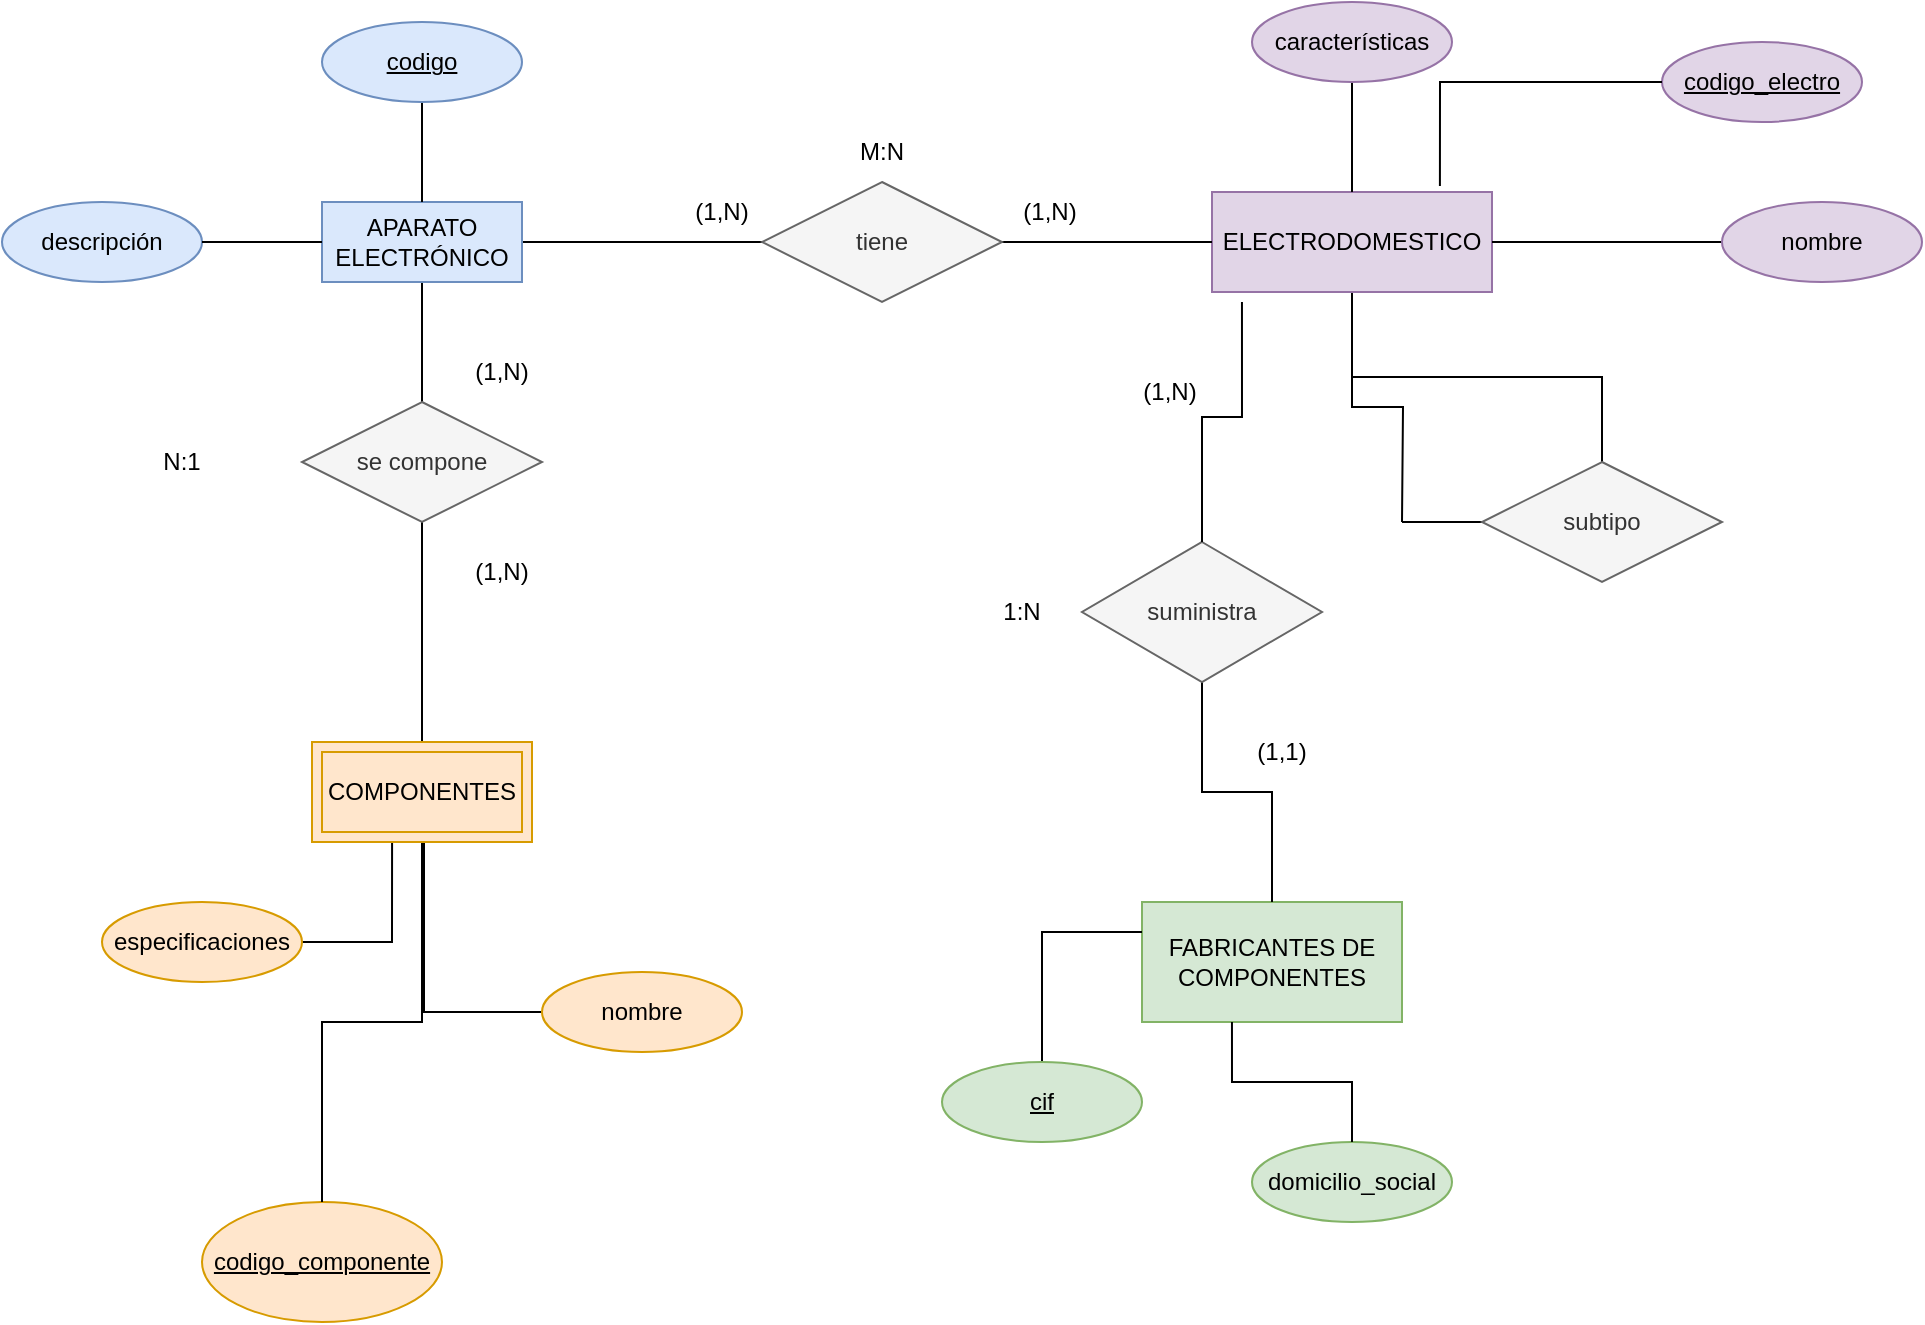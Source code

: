 <mxfile version="22.1.0" type="github">
  <diagram name="Página-1" id="kZzjBOtZdgCjKEi3ihvN">
    <mxGraphModel dx="2261" dy="739" grid="1" gridSize="10" guides="1" tooltips="1" connect="1" arrows="1" fold="1" page="1" pageScale="1" pageWidth="827" pageHeight="1169" math="0" shadow="0">
      <root>
        <mxCell id="0" />
        <mxCell id="1" parent="0" />
        <mxCell id="rZsZMv8QqlQnqpzxujtD-1" value="FABRICANTES DE COMPONENTES" style="whiteSpace=wrap;html=1;align=center;fillColor=#d5e8d4;strokeColor=#82b366;" parent="1" vertex="1">
          <mxGeometry x="490" y="530" width="130" height="60" as="geometry" />
        </mxCell>
        <mxCell id="rZsZMv8QqlQnqpzxujtD-29" value="" style="edgeStyle=orthogonalEdgeStyle;rounded=0;orthogonalLoop=1;jettySize=auto;html=1;endArrow=none;endFill=0;" parent="1" source="rZsZMv8QqlQnqpzxujtD-3" target="rZsZMv8QqlQnqpzxujtD-28" edge="1">
          <mxGeometry relative="1" as="geometry" />
        </mxCell>
        <mxCell id="rZsZMv8QqlQnqpzxujtD-37" style="edgeStyle=orthogonalEdgeStyle;rounded=0;orthogonalLoop=1;jettySize=auto;html=1;entryX=0.5;entryY=0;entryDx=0;entryDy=0;endArrow=none;endFill=0;" parent="1" source="rZsZMv8QqlQnqpzxujtD-3" target="rZsZMv8QqlQnqpzxujtD-36" edge="1">
          <mxGeometry relative="1" as="geometry" />
        </mxCell>
        <mxCell id="rZsZMv8QqlQnqpzxujtD-3" value="APARATO ELECTRÓNICO" style="whiteSpace=wrap;html=1;align=center;fillColor=#dae8fc;strokeColor=#6c8ebf;" parent="1" vertex="1">
          <mxGeometry x="80" y="180" width="100" height="40" as="geometry" />
        </mxCell>
        <mxCell id="4-droYyWaauPHwiNzlbg-2" style="edgeStyle=orthogonalEdgeStyle;rounded=0;orthogonalLoop=1;jettySize=auto;html=1;endArrow=none;endFill=0;" edge="1" parent="1" source="rZsZMv8QqlQnqpzxujtD-4" target="4-droYyWaauPHwiNzlbg-1">
          <mxGeometry relative="1" as="geometry" />
        </mxCell>
        <mxCell id="4-droYyWaauPHwiNzlbg-3" style="edgeStyle=orthogonalEdgeStyle;rounded=0;orthogonalLoop=1;jettySize=auto;html=1;endArrow=none;endFill=0;" edge="1" parent="1" source="rZsZMv8QqlQnqpzxujtD-4">
          <mxGeometry relative="1" as="geometry">
            <mxPoint x="620" y="340" as="targetPoint" />
          </mxGeometry>
        </mxCell>
        <mxCell id="rZsZMv8QqlQnqpzxujtD-4" value="ELECTRODOMESTICO" style="whiteSpace=wrap;html=1;align=center;fillColor=#e1d5e7;strokeColor=#9673a6;" parent="1" vertex="1">
          <mxGeometry x="525" y="175" width="140" height="50" as="geometry" />
        </mxCell>
        <mxCell id="rZsZMv8QqlQnqpzxujtD-6" style="edgeStyle=orthogonalEdgeStyle;rounded=0;orthogonalLoop=1;jettySize=auto;html=1;endArrow=none;endFill=0;" parent="1" source="rZsZMv8QqlQnqpzxujtD-5" target="rZsZMv8QqlQnqpzxujtD-3" edge="1">
          <mxGeometry relative="1" as="geometry" />
        </mxCell>
        <mxCell id="rZsZMv8QqlQnqpzxujtD-5" value="codigo" style="ellipse;whiteSpace=wrap;html=1;align=center;fontStyle=4;fillColor=#dae8fc;strokeColor=#6c8ebf;" parent="1" vertex="1">
          <mxGeometry x="80" y="90" width="100" height="40" as="geometry" />
        </mxCell>
        <mxCell id="rZsZMv8QqlQnqpzxujtD-8" value="descripción" style="ellipse;whiteSpace=wrap;html=1;align=center;fillColor=#dae8fc;strokeColor=#6c8ebf;" parent="1" vertex="1">
          <mxGeometry x="-80" y="180" width="100" height="40" as="geometry" />
        </mxCell>
        <mxCell id="rZsZMv8QqlQnqpzxujtD-9" style="edgeStyle=orthogonalEdgeStyle;rounded=0;orthogonalLoop=1;jettySize=auto;html=1;entryX=0;entryY=0.5;entryDx=0;entryDy=0;endArrow=none;endFill=0;" parent="1" source="rZsZMv8QqlQnqpzxujtD-8" target="rZsZMv8QqlQnqpzxujtD-3" edge="1">
          <mxGeometry relative="1" as="geometry" />
        </mxCell>
        <mxCell id="rZsZMv8QqlQnqpzxujtD-12" style="edgeStyle=orthogonalEdgeStyle;rounded=0;orthogonalLoop=1;jettySize=auto;html=1;entryX=1;entryY=0.5;entryDx=0;entryDy=0;endArrow=none;endFill=0;" parent="1" source="rZsZMv8QqlQnqpzxujtD-10" target="rZsZMv8QqlQnqpzxujtD-4" edge="1">
          <mxGeometry relative="1" as="geometry" />
        </mxCell>
        <mxCell id="rZsZMv8QqlQnqpzxujtD-10" value="nombre" style="ellipse;whiteSpace=wrap;html=1;align=center;fillColor=#e1d5e7;strokeColor=#9673a6;" parent="1" vertex="1">
          <mxGeometry x="780" y="180" width="100" height="40" as="geometry" />
        </mxCell>
        <mxCell id="rZsZMv8QqlQnqpzxujtD-13" style="edgeStyle=orthogonalEdgeStyle;rounded=0;orthogonalLoop=1;jettySize=auto;html=1;endArrow=none;endFill=0;" parent="1" source="rZsZMv8QqlQnqpzxujtD-11" target="rZsZMv8QqlQnqpzxujtD-4" edge="1">
          <mxGeometry relative="1" as="geometry" />
        </mxCell>
        <mxCell id="rZsZMv8QqlQnqpzxujtD-11" value="características" style="ellipse;whiteSpace=wrap;html=1;align=center;fillColor=#e1d5e7;strokeColor=#9673a6;" parent="1" vertex="1">
          <mxGeometry x="545" y="80" width="100" height="40" as="geometry" />
        </mxCell>
        <mxCell id="rZsZMv8QqlQnqpzxujtD-15" value="codigo_electro" style="ellipse;whiteSpace=wrap;html=1;align=center;fontStyle=4;fillColor=#e1d5e7;strokeColor=#9673a6;" parent="1" vertex="1">
          <mxGeometry x="750" y="100" width="100" height="40" as="geometry" />
        </mxCell>
        <mxCell id="rZsZMv8QqlQnqpzxujtD-16" style="edgeStyle=orthogonalEdgeStyle;rounded=0;orthogonalLoop=1;jettySize=auto;html=1;entryX=0.814;entryY=-0.06;entryDx=0;entryDy=0;entryPerimeter=0;endArrow=none;endFill=0;" parent="1" source="rZsZMv8QqlQnqpzxujtD-15" target="rZsZMv8QqlQnqpzxujtD-4" edge="1">
          <mxGeometry relative="1" as="geometry" />
        </mxCell>
        <mxCell id="rZsZMv8QqlQnqpzxujtD-17" value="codigo_componente" style="ellipse;whiteSpace=wrap;html=1;align=center;fontStyle=4;fillColor=#ffe6cc;strokeColor=#d79b00;" parent="1" vertex="1">
          <mxGeometry x="20" y="680" width="120" height="60" as="geometry" />
        </mxCell>
        <mxCell id="rZsZMv8QqlQnqpzxujtD-22" style="edgeStyle=orthogonalEdgeStyle;rounded=0;orthogonalLoop=1;jettySize=auto;html=1;endArrow=none;endFill=0;entryX=0.364;entryY=1;entryDx=0;entryDy=0;entryPerimeter=0;" parent="1" source="rZsZMv8QqlQnqpzxujtD-19" target="rZsZMv8QqlQnqpzxujtD-39" edge="1">
          <mxGeometry relative="1" as="geometry">
            <mxPoint x="110" y="540" as="targetPoint" />
          </mxGeometry>
        </mxCell>
        <mxCell id="rZsZMv8QqlQnqpzxujtD-19" value="especificaciones" style="ellipse;whiteSpace=wrap;html=1;align=center;fillColor=#ffe6cc;strokeColor=#d79b00;" parent="1" vertex="1">
          <mxGeometry x="-30" y="530" width="100" height="40" as="geometry" />
        </mxCell>
        <mxCell id="rZsZMv8QqlQnqpzxujtD-21" style="edgeStyle=orthogonalEdgeStyle;rounded=0;orthogonalLoop=1;jettySize=auto;html=1;endArrow=none;endFill=0;" parent="1" source="rZsZMv8QqlQnqpzxujtD-20" target="rZsZMv8QqlQnqpzxujtD-39" edge="1">
          <mxGeometry relative="1" as="geometry">
            <mxPoint x="150" y="560" as="targetPoint" />
            <Array as="points">
              <mxPoint x="131" y="585" />
            </Array>
          </mxGeometry>
        </mxCell>
        <mxCell id="rZsZMv8QqlQnqpzxujtD-20" value="nombre" style="ellipse;whiteSpace=wrap;html=1;align=center;fillColor=#ffe6cc;strokeColor=#d79b00;" parent="1" vertex="1">
          <mxGeometry x="190" y="565" width="100" height="40" as="geometry" />
        </mxCell>
        <mxCell id="rZsZMv8QqlQnqpzxujtD-26" style="edgeStyle=orthogonalEdgeStyle;rounded=0;orthogonalLoop=1;jettySize=auto;html=1;entryX=0;entryY=0.25;entryDx=0;entryDy=0;endArrow=none;endFill=0;" parent="1" source="rZsZMv8QqlQnqpzxujtD-23" target="rZsZMv8QqlQnqpzxujtD-1" edge="1">
          <mxGeometry relative="1" as="geometry" />
        </mxCell>
        <mxCell id="rZsZMv8QqlQnqpzxujtD-23" value="cif" style="ellipse;whiteSpace=wrap;html=1;align=center;fontStyle=4;fillColor=#d5e8d4;strokeColor=#82b366;" parent="1" vertex="1">
          <mxGeometry x="390" y="610" width="100" height="40" as="geometry" />
        </mxCell>
        <mxCell id="rZsZMv8QqlQnqpzxujtD-24" value="&lt;div&gt;domicilio_social&lt;/div&gt;" style="ellipse;whiteSpace=wrap;html=1;align=center;fillColor=#d5e8d4;strokeColor=#82b366;" parent="1" vertex="1">
          <mxGeometry x="545" y="650" width="100" height="40" as="geometry" />
        </mxCell>
        <mxCell id="rZsZMv8QqlQnqpzxujtD-25" style="edgeStyle=orthogonalEdgeStyle;rounded=0;orthogonalLoop=1;jettySize=auto;html=1;entryX=0.346;entryY=1;entryDx=0;entryDy=0;entryPerimeter=0;endArrow=none;endFill=0;" parent="1" source="rZsZMv8QqlQnqpzxujtD-24" target="rZsZMv8QqlQnqpzxujtD-1" edge="1">
          <mxGeometry relative="1" as="geometry" />
        </mxCell>
        <mxCell id="rZsZMv8QqlQnqpzxujtD-30" style="edgeStyle=orthogonalEdgeStyle;rounded=0;orthogonalLoop=1;jettySize=auto;html=1;endArrow=none;endFill=0;" parent="1" source="rZsZMv8QqlQnqpzxujtD-28" target="rZsZMv8QqlQnqpzxujtD-4" edge="1">
          <mxGeometry relative="1" as="geometry" />
        </mxCell>
        <mxCell id="rZsZMv8QqlQnqpzxujtD-28" value="tiene" style="shape=rhombus;perimeter=rhombusPerimeter;whiteSpace=wrap;html=1;align=center;fillColor=#f5f5f5;strokeColor=#666666;fontColor=#333333;" parent="1" vertex="1">
          <mxGeometry x="300" y="170" width="120" height="60" as="geometry" />
        </mxCell>
        <mxCell id="rZsZMv8QqlQnqpzxujtD-31" value="(1,N)" style="text;html=1;strokeColor=none;fillColor=none;align=center;verticalAlign=middle;whiteSpace=wrap;rounded=0;" parent="1" vertex="1">
          <mxGeometry x="250" y="170" width="60" height="30" as="geometry" />
        </mxCell>
        <mxCell id="rZsZMv8QqlQnqpzxujtD-33" value="(1,N)" style="text;html=1;strokeColor=none;fillColor=none;align=center;verticalAlign=middle;whiteSpace=wrap;rounded=0;" parent="1" vertex="1">
          <mxGeometry x="414" y="170" width="60" height="30" as="geometry" />
        </mxCell>
        <mxCell id="rZsZMv8QqlQnqpzxujtD-35" value="M:N" style="text;html=1;strokeColor=none;fillColor=none;align=center;verticalAlign=middle;whiteSpace=wrap;rounded=0;" parent="1" vertex="1">
          <mxGeometry x="330" y="140" width="60" height="30" as="geometry" />
        </mxCell>
        <mxCell id="rZsZMv8QqlQnqpzxujtD-38" style="edgeStyle=orthogonalEdgeStyle;rounded=0;orthogonalLoop=1;jettySize=auto;html=1;endArrow=none;endFill=0;" parent="1" source="rZsZMv8QqlQnqpzxujtD-36" target="rZsZMv8QqlQnqpzxujtD-39" edge="1">
          <mxGeometry relative="1" as="geometry">
            <mxPoint x="130" y="430" as="targetPoint" />
          </mxGeometry>
        </mxCell>
        <mxCell id="rZsZMv8QqlQnqpzxujtD-36" value="se compone" style="shape=rhombus;perimeter=rhombusPerimeter;whiteSpace=wrap;html=1;align=center;fillColor=#f5f5f5;fontColor=#333333;strokeColor=#666666;" parent="1" vertex="1">
          <mxGeometry x="70" y="280" width="120" height="60" as="geometry" />
        </mxCell>
        <mxCell id="rZsZMv8QqlQnqpzxujtD-41" value="" style="edgeStyle=orthogonalEdgeStyle;rounded=0;orthogonalLoop=1;jettySize=auto;html=1;endArrow=none;endFill=0;" parent="1" source="rZsZMv8QqlQnqpzxujtD-39" target="rZsZMv8QqlQnqpzxujtD-17" edge="1">
          <mxGeometry relative="1" as="geometry" />
        </mxCell>
        <mxCell id="rZsZMv8QqlQnqpzxujtD-39" value="COMPONENTES" style="shape=ext;margin=3;double=1;whiteSpace=wrap;html=1;align=center;fillColor=#ffe6cc;strokeColor=#d79b00;" parent="1" vertex="1">
          <mxGeometry x="75" y="450" width="110" height="50" as="geometry" />
        </mxCell>
        <mxCell id="rZsZMv8QqlQnqpzxujtD-43" value="(1,N)" style="text;html=1;strokeColor=none;fillColor=none;align=center;verticalAlign=middle;whiteSpace=wrap;rounded=0;" parent="1" vertex="1">
          <mxGeometry x="140" y="250" width="60" height="30" as="geometry" />
        </mxCell>
        <mxCell id="rZsZMv8QqlQnqpzxujtD-44" value="(1,N)" style="text;html=1;strokeColor=none;fillColor=none;align=center;verticalAlign=middle;whiteSpace=wrap;rounded=0;" parent="1" vertex="1">
          <mxGeometry x="140" y="350" width="60" height="30" as="geometry" />
        </mxCell>
        <mxCell id="rZsZMv8QqlQnqpzxujtD-45" value="N:1" style="text;html=1;strokeColor=none;fillColor=none;align=center;verticalAlign=middle;whiteSpace=wrap;rounded=0;" parent="1" vertex="1">
          <mxGeometry x="-20" y="295" width="60" height="30" as="geometry" />
        </mxCell>
        <mxCell id="4-droYyWaauPHwiNzlbg-4" style="edgeStyle=orthogonalEdgeStyle;rounded=0;orthogonalLoop=1;jettySize=auto;html=1;endArrow=none;endFill=0;" edge="1" parent="1" source="4-droYyWaauPHwiNzlbg-1">
          <mxGeometry relative="1" as="geometry">
            <mxPoint x="620" y="340" as="targetPoint" />
          </mxGeometry>
        </mxCell>
        <mxCell id="4-droYyWaauPHwiNzlbg-1" value="subtipo" style="shape=rhombus;perimeter=rhombusPerimeter;whiteSpace=wrap;html=1;align=center;fillColor=#f5f5f5;fontColor=#333333;strokeColor=#666666;" vertex="1" parent="1">
          <mxGeometry x="660" y="310" width="120" height="60" as="geometry" />
        </mxCell>
        <mxCell id="4-droYyWaauPHwiNzlbg-6" style="edgeStyle=orthogonalEdgeStyle;rounded=0;orthogonalLoop=1;jettySize=auto;html=1;endArrow=none;endFill=0;" edge="1" parent="1" source="4-droYyWaauPHwiNzlbg-5" target="rZsZMv8QqlQnqpzxujtD-1">
          <mxGeometry relative="1" as="geometry" />
        </mxCell>
        <mxCell id="4-droYyWaauPHwiNzlbg-5" value="&lt;div&gt;suministra&lt;/div&gt;" style="shape=rhombus;perimeter=rhombusPerimeter;whiteSpace=wrap;html=1;align=center;fillColor=#f5f5f5;fontColor=#333333;strokeColor=#666666;" vertex="1" parent="1">
          <mxGeometry x="460" y="350" width="120" height="70" as="geometry" />
        </mxCell>
        <mxCell id="4-droYyWaauPHwiNzlbg-7" style="edgeStyle=orthogonalEdgeStyle;rounded=0;orthogonalLoop=1;jettySize=auto;html=1;entryX=0.107;entryY=1.1;entryDx=0;entryDy=0;entryPerimeter=0;endArrow=none;endFill=0;" edge="1" parent="1" source="4-droYyWaauPHwiNzlbg-5" target="rZsZMv8QqlQnqpzxujtD-4">
          <mxGeometry relative="1" as="geometry" />
        </mxCell>
        <mxCell id="4-droYyWaauPHwiNzlbg-8" value="(1,1)" style="text;html=1;strokeColor=none;fillColor=none;align=center;verticalAlign=middle;whiteSpace=wrap;rounded=0;" vertex="1" parent="1">
          <mxGeometry x="530" y="440" width="60" height="30" as="geometry" />
        </mxCell>
        <mxCell id="4-droYyWaauPHwiNzlbg-9" value="(1,N)" style="text;html=1;strokeColor=none;fillColor=none;align=center;verticalAlign=middle;whiteSpace=wrap;rounded=0;" vertex="1" parent="1">
          <mxGeometry x="474" y="260" width="60" height="30" as="geometry" />
        </mxCell>
        <mxCell id="4-droYyWaauPHwiNzlbg-10" value="1:N" style="text;html=1;strokeColor=none;fillColor=none;align=center;verticalAlign=middle;whiteSpace=wrap;rounded=0;" vertex="1" parent="1">
          <mxGeometry x="400" y="370" width="60" height="30" as="geometry" />
        </mxCell>
      </root>
    </mxGraphModel>
  </diagram>
</mxfile>
